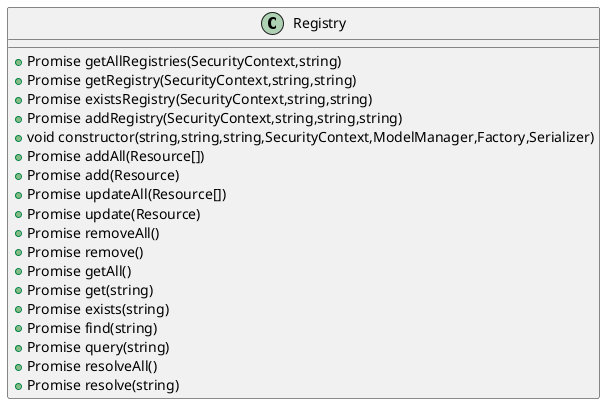 @startuml
class Registry{
   + Promise getAllRegistries(SecurityContext,string)
   + Promise getRegistry(SecurityContext,string,string)
   + Promise existsRegistry(SecurityContext,string,string)
   + Promise addRegistry(SecurityContext,string,string,string)
   + void constructor(string,string,string,SecurityContext,ModelManager,Factory,Serializer)
   + Promise addAll(Resource[])
   + Promise add(Resource)
   + Promise updateAll(Resource[])
   + Promise update(Resource)
   + Promise removeAll()
   + Promise remove()
   + Promise getAll()
   + Promise get(string)
   + Promise exists(string)
   + Promise find(string)
   + Promise query(string)
   + Promise resolveAll()
   + Promise resolve(string)
}
@enduml
